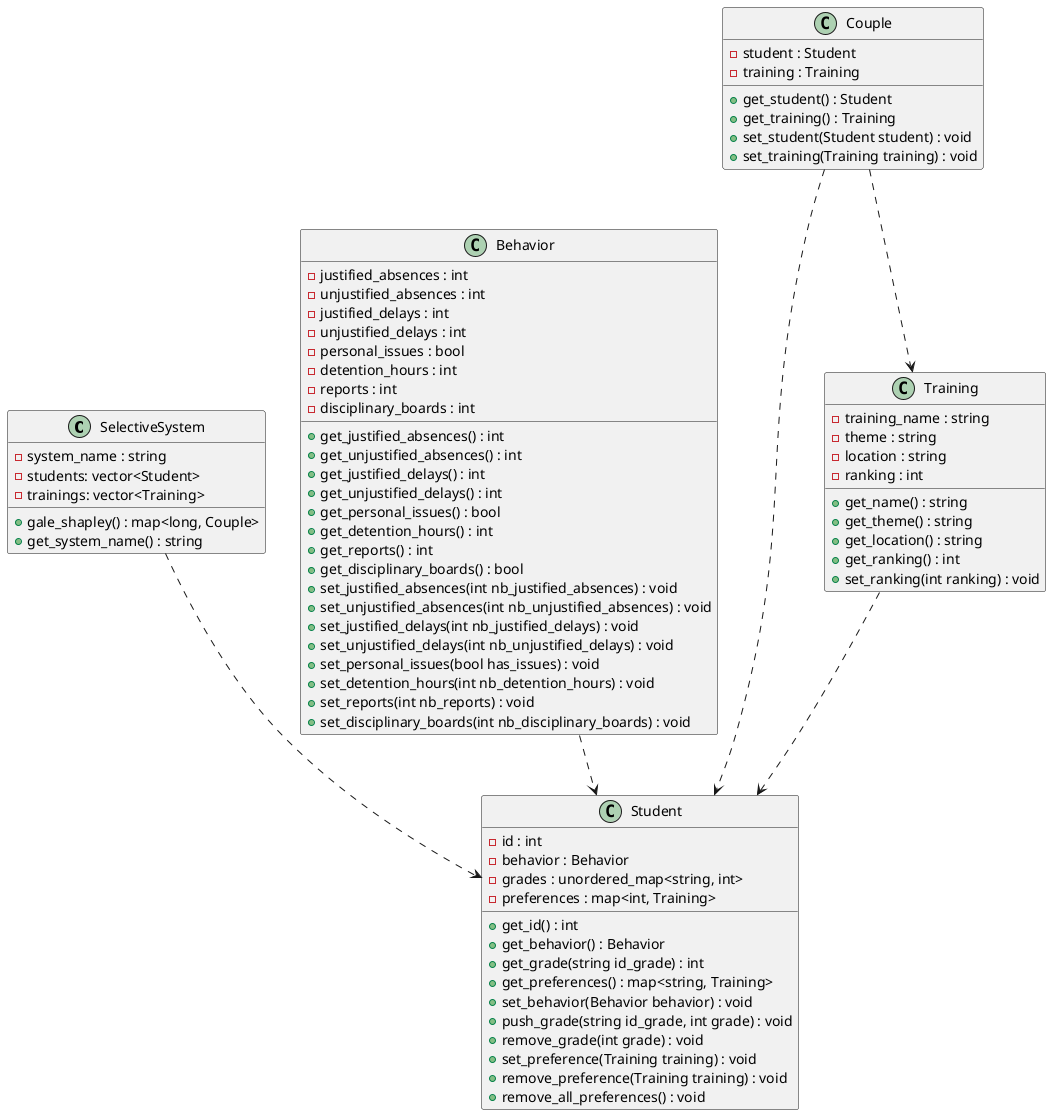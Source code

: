 @startuml diagram

SelectiveSystem ..> Student
Behavior ..> Student
Training ..> Student
Couple ..> Student
Couple ..> Training


class Student {
    -id : int
    -behavior : Behavior
    -grades : unordered_map<string, int>
    -preferences : map<int, Training> 
    +get_id() : int
    +get_behavior() : Behavior
    +get_grade(string id_grade) : int
    +get_preferences() : map<string, Training> 
    +set_behavior(Behavior behavior) : void
    +push_grade(string id_grade, int grade) : void
    +remove_grade(int grade) : void
    +set_preference(Training training) : void
    +remove_preference(Training training) : void
    +remove_all_preferences() : void
}

class SelectiveSystem {
    -system_name : string
    -students: vector<Student>
    -trainings: vector<Training>
    + gale_shapley() : map<long, Couple> 
    + get_system_name() : string
}

class Training {
    - training_name : string
    - theme : string
    - location : string
    - ranking : int
    + get_name() : string
    + get_theme() : string
    + get_location() : string
    + get_ranking() : int
    + set_ranking(int ranking) : void
}


class Behavior {
    -justified_absences : int
    -unjustified_absences : int
    -justified_delays : int
    -unjustified_delays : int
    -personal_issues : bool
    -detention_hours : int
    -reports : int
    -disciplinary_boards : int
    +get_justified_absences() : int
    +get_unjustified_absences() : int
    +get_justified_delays() : int
    +get_unjustified_delays() : int
    +get_personal_issues() : bool
    +get_detention_hours() : int
    +get_reports() : int
    +get_disciplinary_boards() : bool
    +set_justified_absences(int nb_justified_absences) : void
    +set_unjustified_absences(int nb_unjustified_absences) : void
    +set_justified_delays(int nb_justified_delays) : void
    +set_unjustified_delays(int nb_unjustified_delays) : void
    +set_personal_issues(bool has_issues) : void
    +set_detention_hours(int nb_detention_hours) : void
    +set_reports(int nb_reports) : void
    +set_disciplinary_boards(int nb_disciplinary_boards) : void
}

class Couple {
    -student : Student
    -training : Training
    + get_student() : Student
    + get_training() : Training
    + set_student(Student student) : void
    + set_training(Training training) : void
}


@enduml
